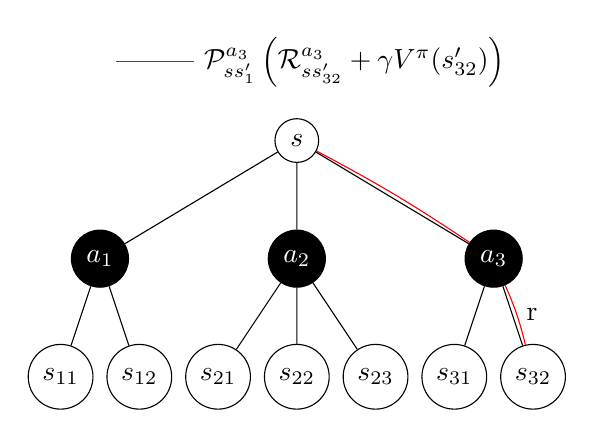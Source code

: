 \begin{tikzpicture}
\tikzstyle{level 1}=[sibling distance=25mm]
\tikzstyle{level 2}=[sibling distance=10mm]
\node[circle,draw](state){$s$}
  child {node[circle,fill,text=white,draw](action1){$a_1$}
    child{node[circle,draw](state11){$s_{11}$}}
    child{node[circle,draw](state12){$s_{12}$}}
  }
  child {node[circle,fill,text=white,draw](action2){$a_2$}
    child{node[circle,draw](state21){$s_{21}$}}
    child{node[circle,draw](state22){$s_{22}$}}
    child{node[circle,draw](state23){$s_{23}$}}
  }
  child {node[circle,fill,text=white,draw](action3){$a_3$}
    child {node[circle,draw](state31){$s_{31}$}}
    child {node[circle,draw](state32){$s_{32}$}}
  };
\path[draw=red] (state) edge [curve to,bend left=3] (action3);
\path[draw=red] (action3) edge [curve to,bend left=5] node [right] {r} (state32);
\path[draw=red] (-2.3,1) -- +(1,0) node[right] {$\mathcal{P}^{a_3}_{ss'_1}\left(\mathcal{R}^{a_3}_{ss'_{32}}+\gamma V^\pi (s'_{32})\right)$};
\end{tikzpicture}